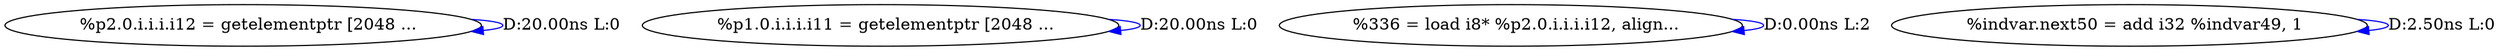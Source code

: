 digraph {
Node0x30829c0[label="  %p2.0.i.i.i.i12 = getelementptr [2048 ..."];
Node0x30829c0 -> Node0x30829c0[label="D:20.00ns L:0",color=blue];
Node0x3082aa0[label="  %p1.0.i.i.i.i11 = getelementptr [2048 ..."];
Node0x3082aa0 -> Node0x3082aa0[label="D:20.00ns L:0",color=blue];
Node0x3082b80[label="  %336 = load i8* %p2.0.i.i.i.i12, align..."];
Node0x3082b80 -> Node0x3082b80[label="D:0.00ns L:2",color=blue];
Node0x3082d40[label="  %indvar.next50 = add i32 %indvar49, 1"];
Node0x3082d40 -> Node0x3082d40[label="D:2.50ns L:0",color=blue];
}
